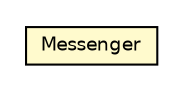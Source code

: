#!/usr/local/bin/dot
#
# Class diagram 
# Generated by UMLGraph version R5_7_2-3-gee82a7 (http://www.umlgraph.org/)
#

digraph G {
	edge [fontname="Helvetica",fontsize=10,labelfontname="Helvetica",labelfontsize=10];
	node [fontname="Helvetica",fontsize=10,shape=plaintext];
	nodesep=0.25;
	ranksep=0.5;
	// com.iluwatar.composite.Messenger
	c0 [label=<<table title="com.iluwatar.composite.Messenger" border="0" cellborder="1" cellspacing="0" cellpadding="2" port="p" bgcolor="LemonChiffon">
		<tr><td><table border="0" cellspacing="0" cellpadding="1">
<tr><td align="center" balign="center"> Messenger </td></tr>
		</table></td></tr>
		</table>>, URL="null", fontname="Helvetica", fontcolor="black", fontsize=9.0];
}

